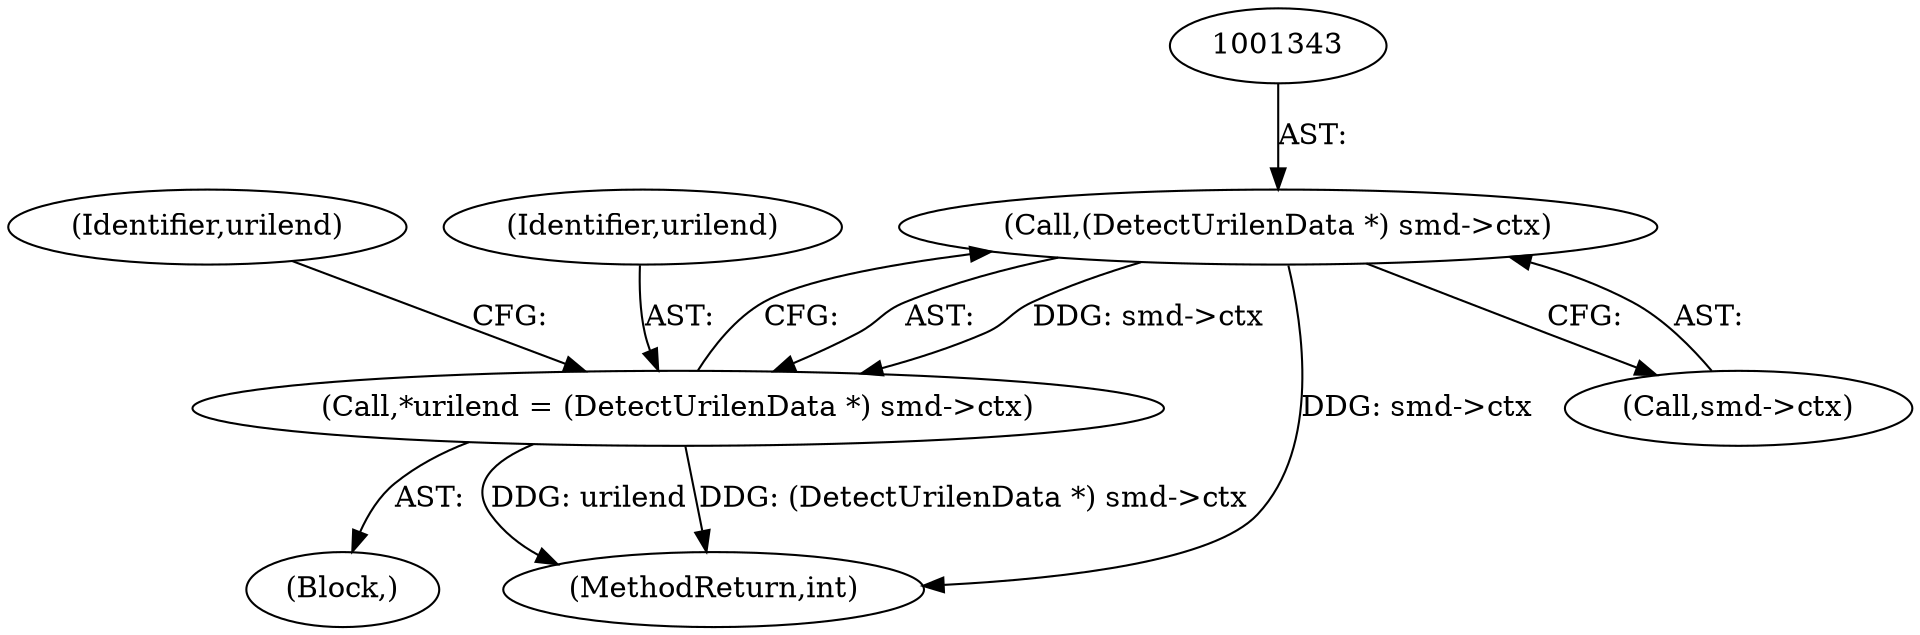 digraph "0_suricata_47afc577ff763150f9b47f10331f5ef9eb847a57@pointer" {
"1001342" [label="(Call,(DetectUrilenData *) smd->ctx)"];
"1001340" [label="(Call,*urilend = (DetectUrilenData *) smd->ctx)"];
"1001349" [label="(Identifier,urilend)"];
"1001340" [label="(Call,*urilend = (DetectUrilenData *) smd->ctx)"];
"1001341" [label="(Identifier,urilend)"];
"1001542" [label="(MethodReturn,int)"];
"1001344" [label="(Call,smd->ctx)"];
"1001342" [label="(Call,(DetectUrilenData *) smd->ctx)"];
"1001332" [label="(Block,)"];
"1001342" -> "1001340"  [label="AST: "];
"1001342" -> "1001344"  [label="CFG: "];
"1001343" -> "1001342"  [label="AST: "];
"1001344" -> "1001342"  [label="AST: "];
"1001340" -> "1001342"  [label="CFG: "];
"1001342" -> "1001542"  [label="DDG: smd->ctx"];
"1001342" -> "1001340"  [label="DDG: smd->ctx"];
"1001340" -> "1001332"  [label="AST: "];
"1001341" -> "1001340"  [label="AST: "];
"1001349" -> "1001340"  [label="CFG: "];
"1001340" -> "1001542"  [label="DDG: (DetectUrilenData *) smd->ctx"];
"1001340" -> "1001542"  [label="DDG: urilend"];
}
